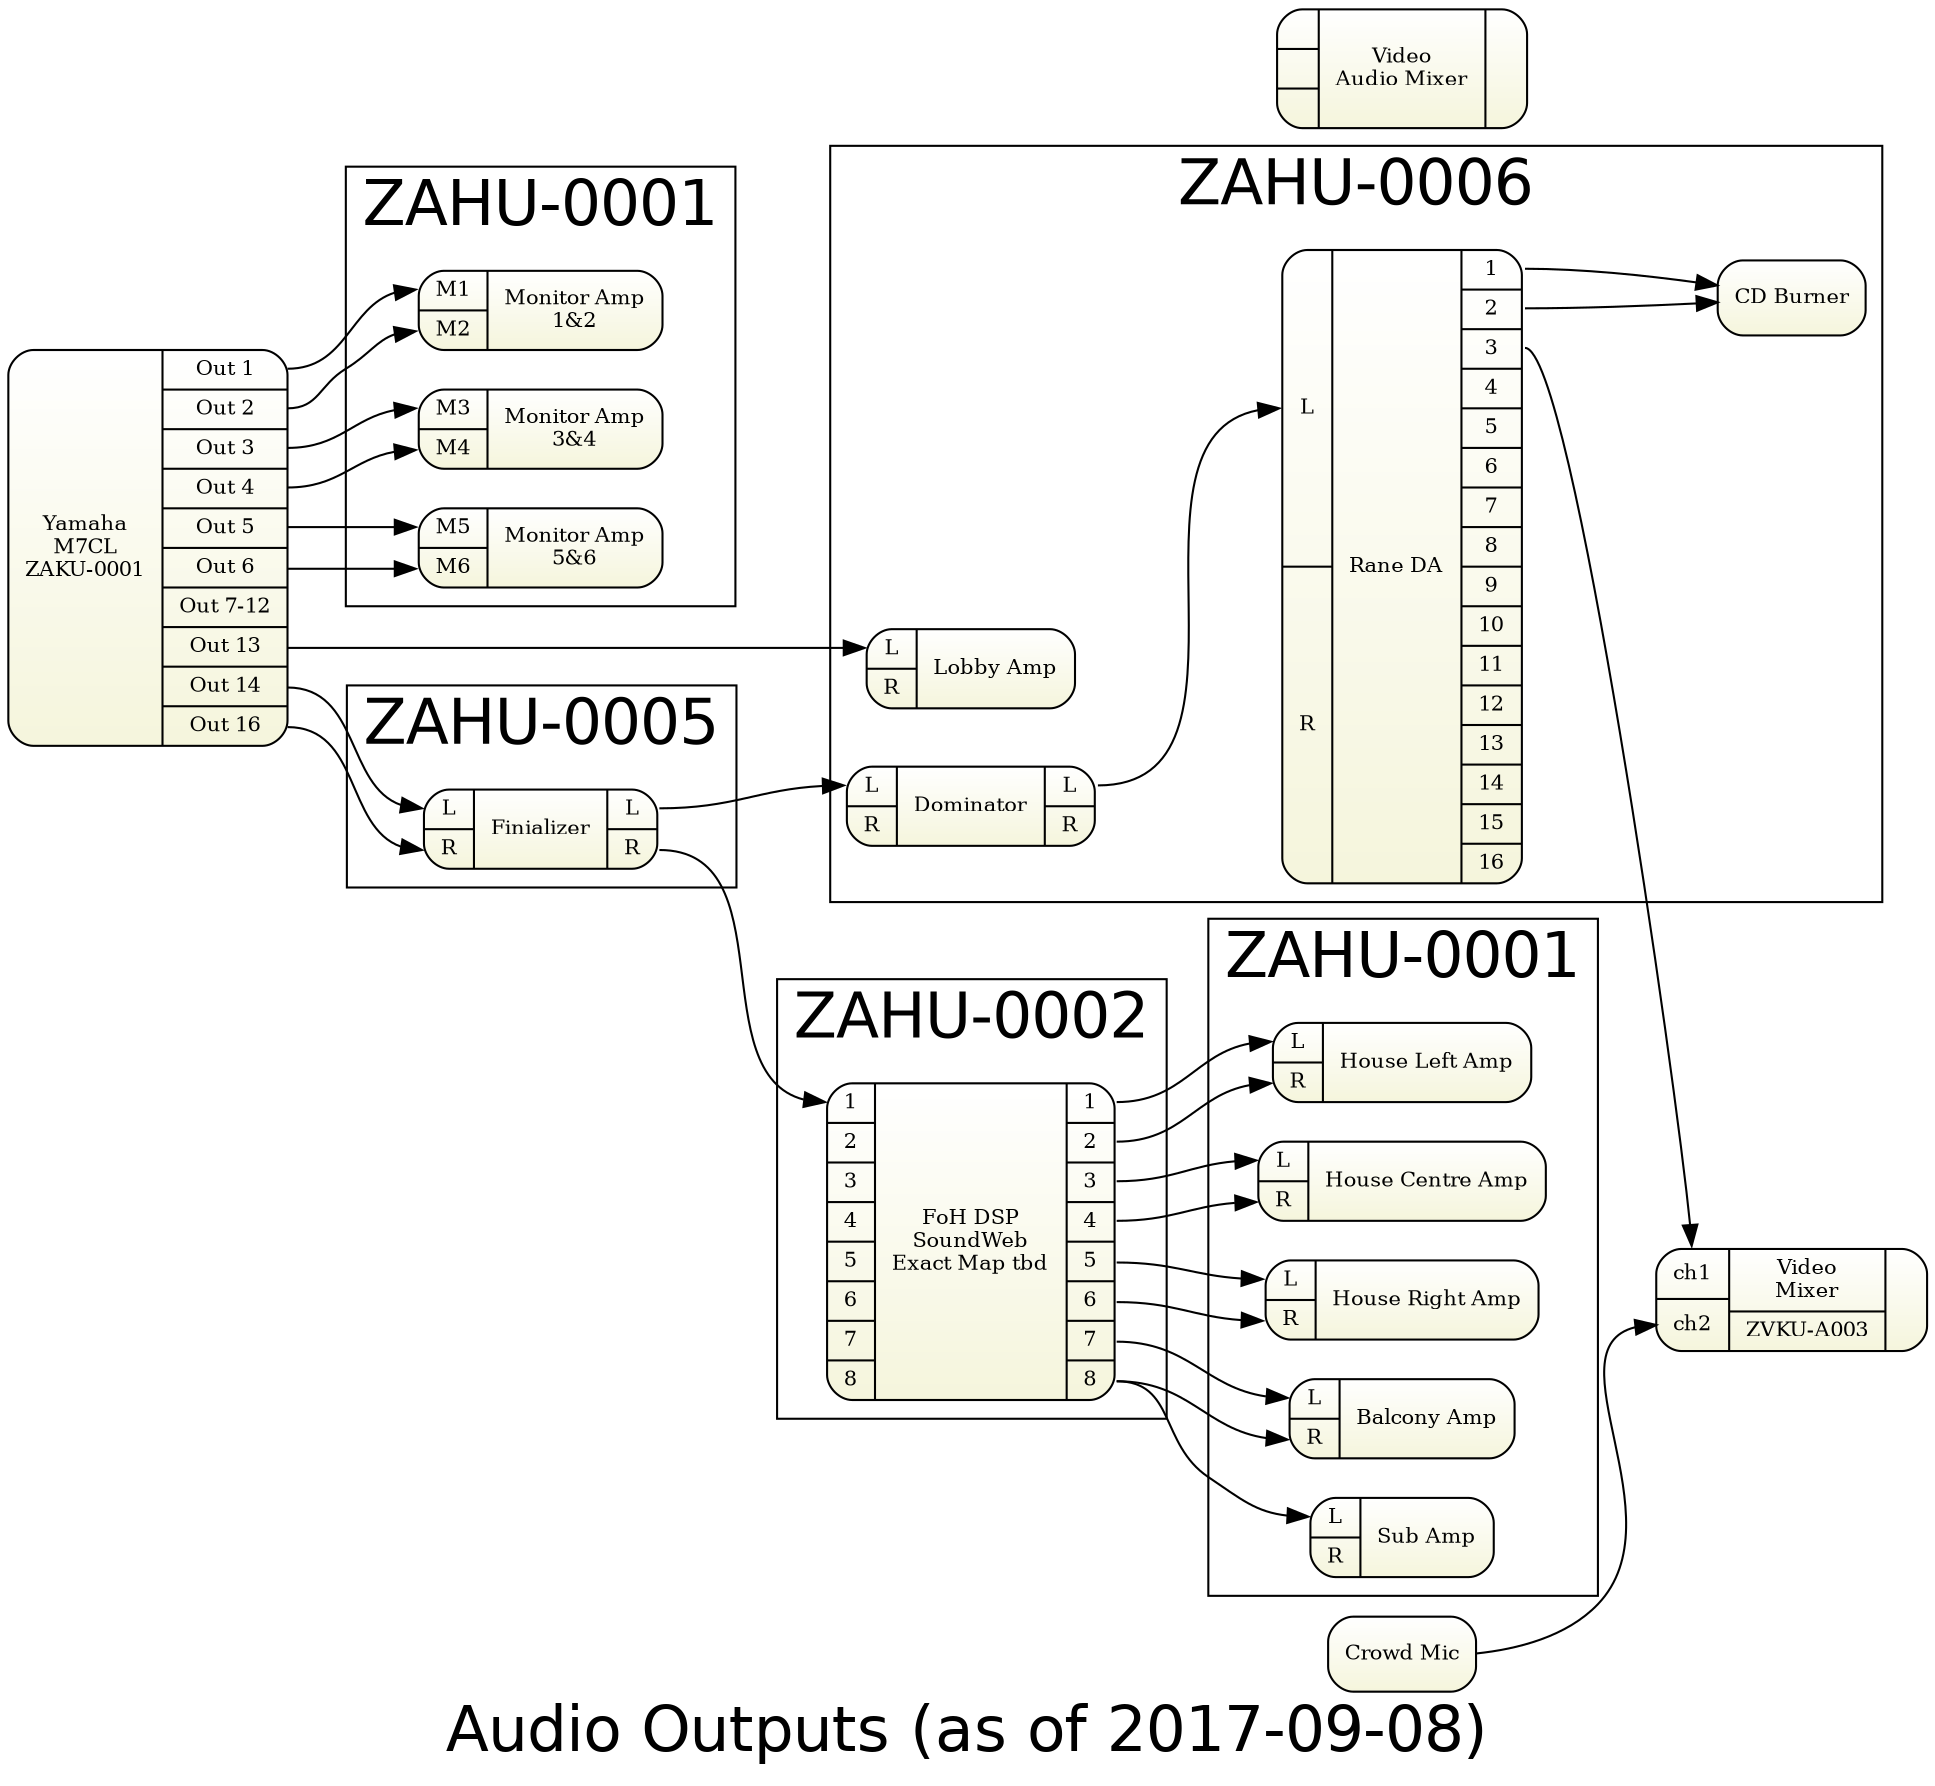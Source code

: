 digraph outputs { 
graph [overlap = true, fontsize = 30, rankdir=LR 
      label="Audio Outputs (as of 2017-09-08)",
      fontname = Helvetica]

node [shape=Mrecord, tooltip="" ,  fontsize = 10,
      fillcolor="white:beige" , style=filled  
      gradientangle=270]

m7 [label="
{ 
  {    Yamaha\nM7CL\nZAKU-0001} 
|{
  <o1>Out 1 
| <o2>Out 2
| <o3>Out 3
| <o4>Out 4
| <o5>Out 5
| <o6>Out 6
|  Out 7-12
| <o13>Out 13
| <o14>Out 14
| <o16>Out 16
}
}
"]

subgraph cluster_monitors { label="ZAHU-0001"

mon12 [label="
{{
  <i1>M1
| <i2>M2
} | Monitor Amp\n1&2}
"]
  
mon34 [label="
{{
  <i1>M3
| <i2>M4
} | Monitor Amp\n3&4}
"]  
 
mon56 [label="
{{
  <i1>M5
| <i2>M6
} | Monitor Amp\n5&6}
"]   
 }
m7:o1 -> mon12:i1
m7:o2 -> mon12:i2
 
m7:o3 -> mon34:i1
m7:o4 -> mon34:i2

m7:o5 -> mon56:i1
m7:o6 -> mon56:i2

m7:o13 -> lobby:il

subgraph cluster_foh1 {label="ZAHU-0005" 

final [label="
{
  {
  <il>L  
| <ir>R  
} |
  {Finializer} 
|{
  <ol>L  
| <or>R  
}
}
"]


}
subgraph cluster_foh2 { label="ZAHU-0006"
dom [label="
{
  {
  <il>L  
| <ir>R  
} |
  {Dominator} 
|{
  <ol>L  
| <or>R  
}
}
"]

rane [label="
{
  {
  <il>L  
| <ir>R  
} |
  {Rane DA} 
|{
  <o1>1  
| <o2>2
| <o3>3
| <o4>4
| <o5>5
| <o6>6
| <o7>7
| <o8>8
| <o9>9
| <o10>10
| <o11>11
| <o12>12
| <o13>13
| <o14>14
| <o15>15
| <o16>16
}
}
"]

lobby [label="
{
  {
  <il>L  
| <ir>R  
} |
  {Lobby Amp} 

}
"]

burner [label="CD Burner"]

}

final:or -> soundweb:i1

soundweb:o1 -> amphousel:i1
soundweb:o2 -> amphousel:i2

soundweb:o3 -> amphousec:i1
soundweb:o4 -> amphousec:i2

soundweb:o5 -> amphouser:i1
soundweb:o6 -> amphouser:i2

soundweb:o7 -> ampbalcony:i1
soundweb:o8 -> ampbalcony:i2

soundweb:o8 -> ampsub:i1

subgraph cluster_mains { label="ZAHU-0001"

ampbalcony [label="
{{
  <i1>L
| <i2>R
} | Balcony Amp }
"]  

ampsub [label="
{{
  <i1>L
| <i2>R
} | Sub Amp }
"]  

amphousel [label="
{{
  <i1>L
| <i2>R
} | House Left Amp }
"] 

amphousec [label="
{{
  <i1>L
| <i2>R
} | House Centre Amp }
"] 

amphouser [label="
{{
  <i1>L
| <i2>R
} | House Right Amp }
"] 

}

subgraph cluster_bss { label="ZAHU-0002"
soundweb [label="
{{
  <i1>1
| <i2>2
| <i3>3
| <i4>4
| <i5>5
| <i6>6
| <i7>7
| <i8>8
} | FoH DSP\nSoundWeb\nExact Map tbd |
{
  <o1>1
| <o2>2
| <o3>3
| <o4>4
| <o5>5
| <o6>6
| <o7>7
| <o8>8
}}
"] 
}

m7:o14 -> final:il
m7:o16 -> final:ir

final:ol -> dom:il
dom:ol -> rane:il

videoaudio  [label="{{<i1> |<i2> | <i3>} |Video\nAudio Mixer|<o1>}"]
videomix  [label="{{<i1>ch1|<i2>ch2 } |{Video\nMixer|ZVKU-A003}|<o1>}"]

crowd [label="Crowd Mic"]

rane:o1 -> burner:i1
rane:o2 -> burner:i2
rane:o3 -> videomix:i1
 crowd   -> videomix:i2

{rank=same;  videoaudio  crowd}
  } 
